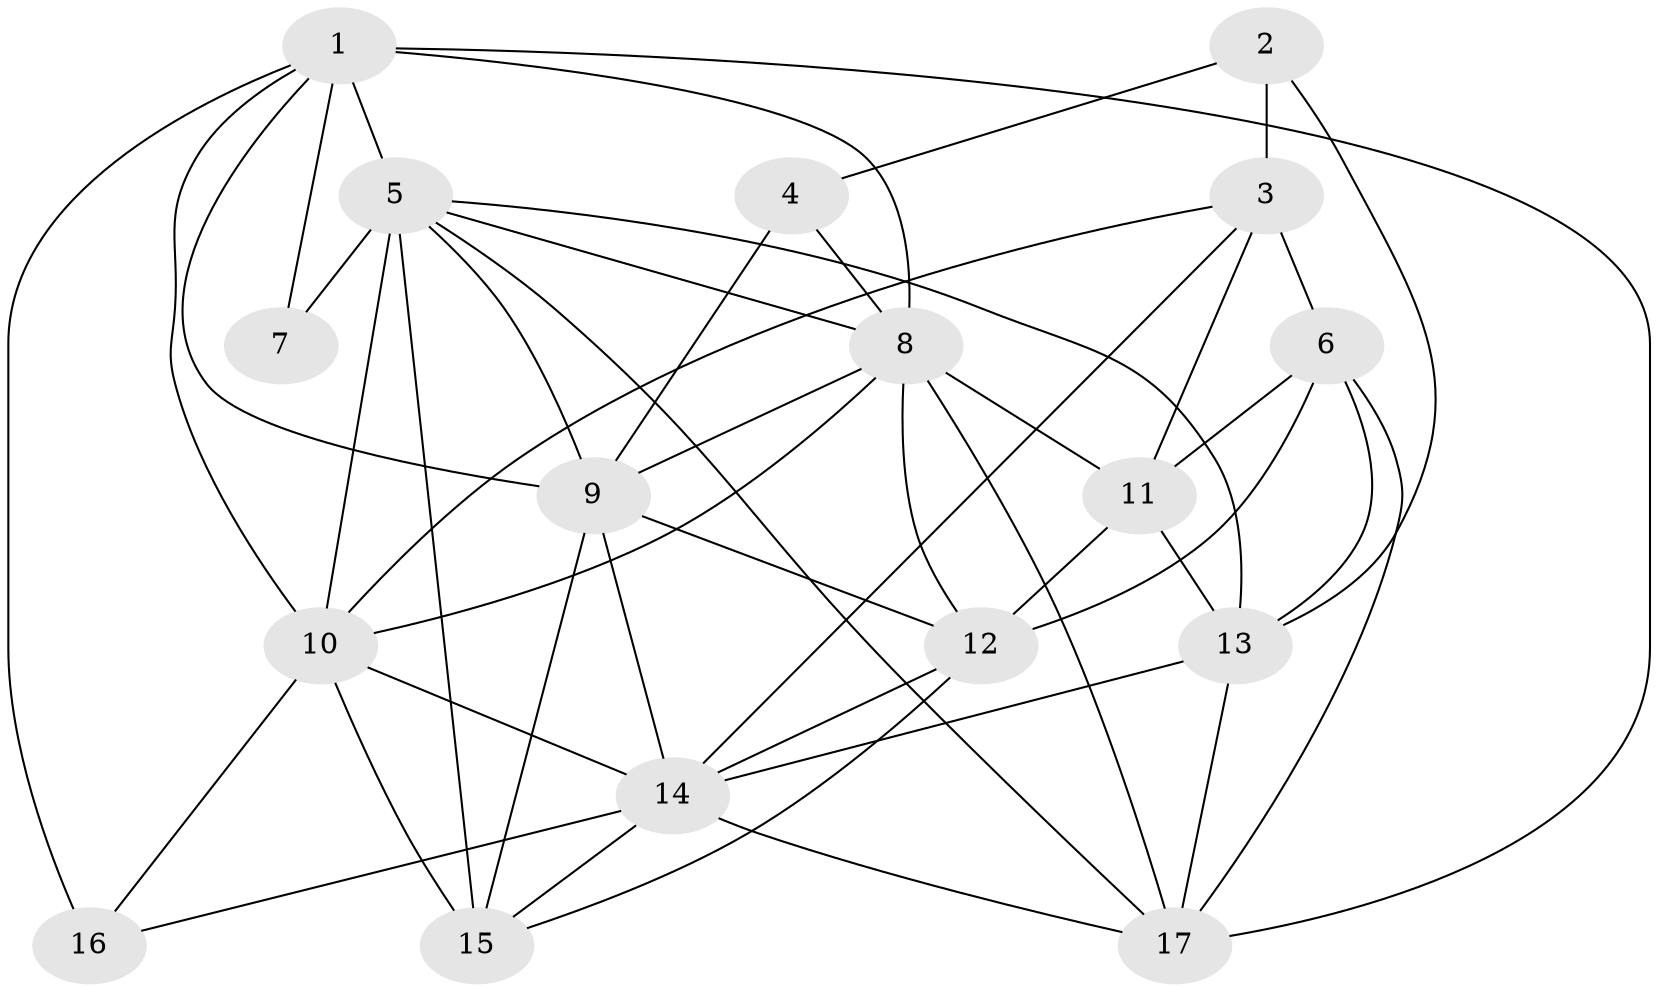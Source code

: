 // original degree distribution, {4: 1.0}
// Generated by graph-tools (version 1.1) at 2025/53/03/04/25 22:53:55]
// undirected, 17 vertices, 47 edges
graph export_dot {
  node [color=gray90,style=filled];
  1;
  2;
  3;
  4;
  5;
  6;
  7;
  8;
  9;
  10;
  11;
  12;
  13;
  14;
  15;
  16;
  17;
  1 -- 5 [weight=3.0];
  1 -- 7 [weight=1.0];
  1 -- 8 [weight=1.0];
  1 -- 9 [weight=1.0];
  1 -- 10 [weight=1.0];
  1 -- 16 [weight=2.0];
  1 -- 17 [weight=1.0];
  2 -- 3 [weight=4.0];
  2 -- 4 [weight=1.0];
  2 -- 13 [weight=1.0];
  3 -- 6 [weight=3.0];
  3 -- 10 [weight=1.0];
  3 -- 11 [weight=1.0];
  3 -- 14 [weight=1.0];
  4 -- 8 [weight=1.0];
  4 -- 9 [weight=2.0];
  5 -- 7 [weight=3.0];
  5 -- 8 [weight=1.0];
  5 -- 9 [weight=1.0];
  5 -- 10 [weight=1.0];
  5 -- 13 [weight=1.0];
  5 -- 15 [weight=1.0];
  5 -- 17 [weight=1.0];
  6 -- 11 [weight=1.0];
  6 -- 12 [weight=2.0];
  6 -- 13 [weight=1.0];
  6 -- 17 [weight=1.0];
  8 -- 9 [weight=1.0];
  8 -- 10 [weight=1.0];
  8 -- 11 [weight=3.0];
  8 -- 12 [weight=1.0];
  8 -- 17 [weight=1.0];
  9 -- 12 [weight=1.0];
  9 -- 14 [weight=1.0];
  9 -- 15 [weight=1.0];
  10 -- 14 [weight=1.0];
  10 -- 15 [weight=2.0];
  10 -- 16 [weight=1.0];
  11 -- 12 [weight=2.0];
  11 -- 13 [weight=1.0];
  12 -- 14 [weight=3.0];
  12 -- 15 [weight=1.0];
  13 -- 14 [weight=1.0];
  13 -- 17 [weight=1.0];
  14 -- 15 [weight=1.0];
  14 -- 16 [weight=1.0];
  14 -- 17 [weight=1.0];
}
